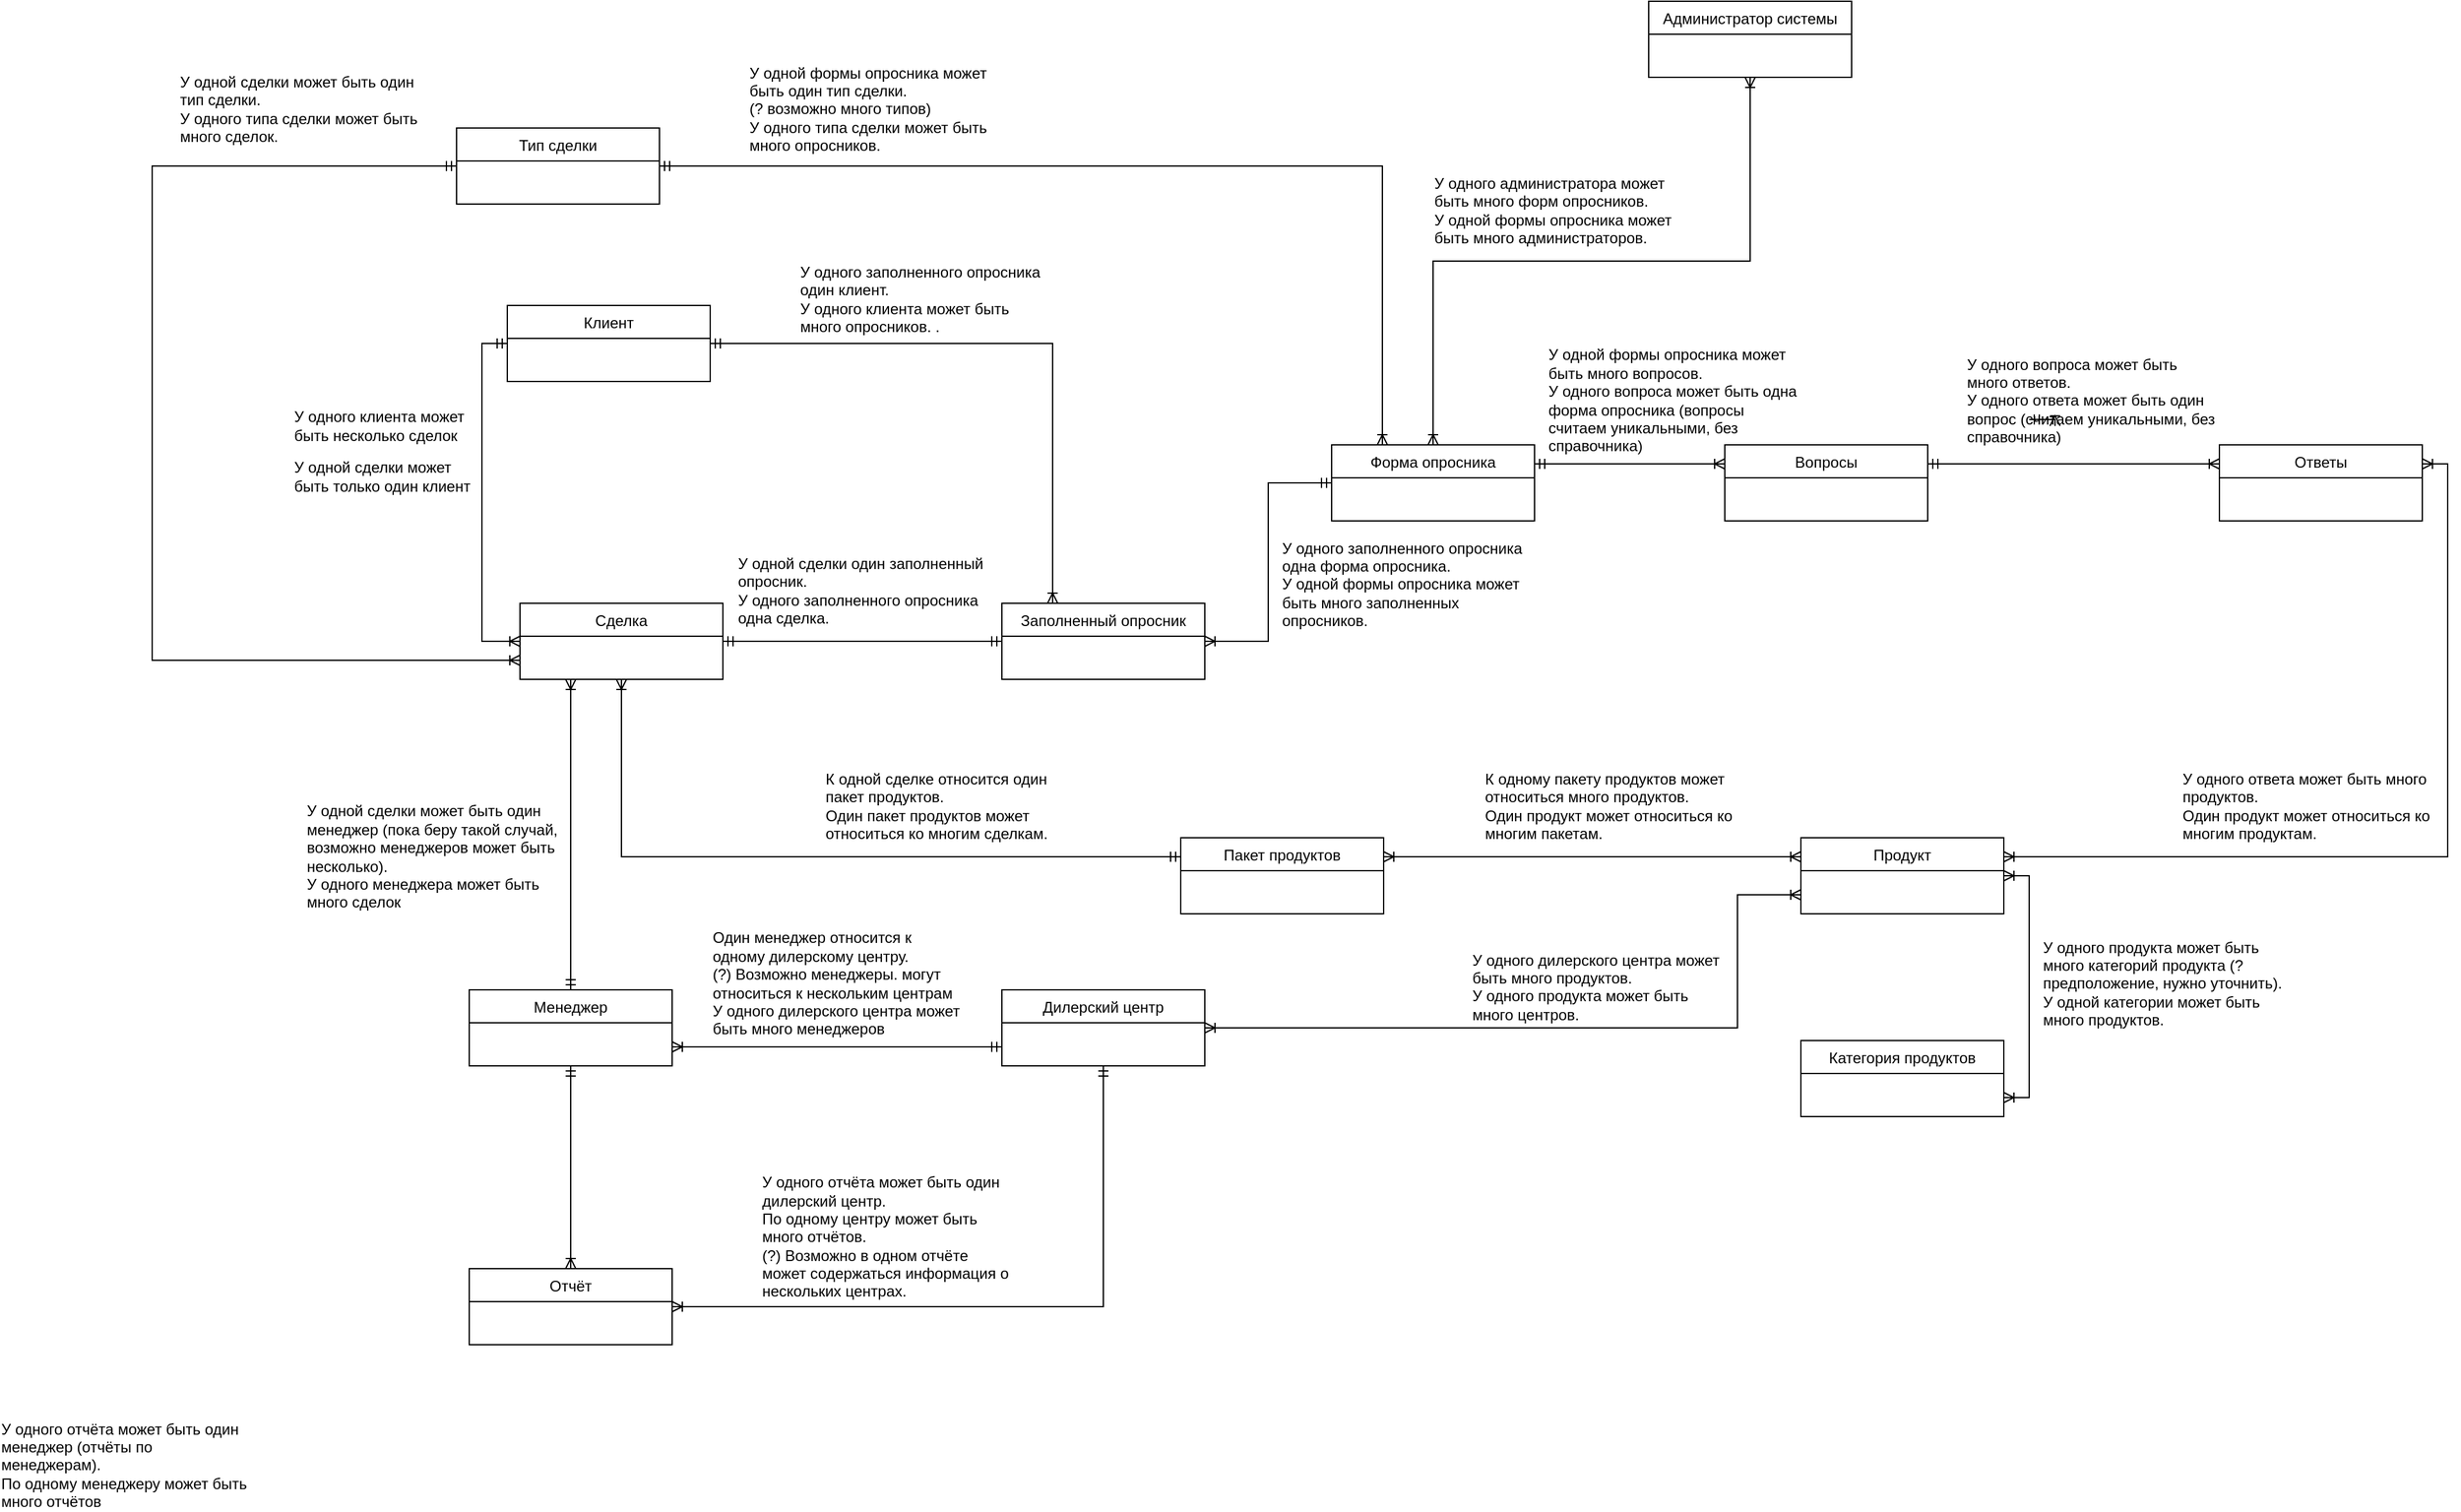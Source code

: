 <mxfile version="20.8.4" type="github">
  <diagram id="C5RBs43oDa-KdzZeNtuy" name="Page-1">
    <mxGraphModel dx="2302" dy="788" grid="1" gridSize="10" guides="1" tooltips="1" connect="1" arrows="1" fold="1" page="1" pageScale="1" pageWidth="827" pageHeight="1169" math="0" shadow="0">
      <root>
        <mxCell id="WIyWlLk6GJQsqaUBKTNV-0" />
        <mxCell id="WIyWlLk6GJQsqaUBKTNV-1" parent="WIyWlLk6GJQsqaUBKTNV-0" />
        <mxCell id="G9nCzdTo4ISETFCfbKnU-3" value="Заполненный опросник" style="swimlane;fontStyle=0;align=center;verticalAlign=top;childLayout=stackLayout;horizontal=1;startSize=26;horizontalStack=0;resizeParent=1;resizeLast=0;collapsible=1;marginBottom=0;rounded=0;shadow=0;strokeWidth=1;" vertex="1" parent="WIyWlLk6GJQsqaUBKTNV-1">
          <mxGeometry x="740" y="1275" width="160" height="60" as="geometry">
            <mxRectangle x="340" y="380" width="170" height="26" as="alternateBounds" />
          </mxGeometry>
        </mxCell>
        <mxCell id="G9nCzdTo4ISETFCfbKnU-27" style="edgeStyle=orthogonalEdgeStyle;rounded=0;orthogonalLoop=1;jettySize=auto;html=1;exitX=0;exitY=0.5;exitDx=0;exitDy=0;entryX=1;entryY=0.5;entryDx=0;entryDy=0;startArrow=ERmandOne;startFill=0;endArrow=ERoneToMany;endFill=0;" edge="1" parent="WIyWlLk6GJQsqaUBKTNV-1" source="G9nCzdTo4ISETFCfbKnU-4" target="G9nCzdTo4ISETFCfbKnU-3">
          <mxGeometry relative="1" as="geometry" />
        </mxCell>
        <mxCell id="G9nCzdTo4ISETFCfbKnU-31" style="edgeStyle=orthogonalEdgeStyle;rounded=0;orthogonalLoop=1;jettySize=auto;html=1;exitX=1;exitY=0.25;exitDx=0;exitDy=0;entryX=0;entryY=0.25;entryDx=0;entryDy=0;startArrow=ERmandOne;startFill=0;endArrow=ERoneToMany;endFill=0;" edge="1" parent="WIyWlLk6GJQsqaUBKTNV-1" source="G9nCzdTo4ISETFCfbKnU-4" target="G9nCzdTo4ISETFCfbKnU-29">
          <mxGeometry relative="1" as="geometry" />
        </mxCell>
        <mxCell id="G9nCzdTo4ISETFCfbKnU-4" value="Форма опросника" style="swimlane;fontStyle=0;align=center;verticalAlign=top;childLayout=stackLayout;horizontal=1;startSize=26;horizontalStack=0;resizeParent=1;resizeLast=0;collapsible=1;marginBottom=0;rounded=0;shadow=0;strokeWidth=1;" vertex="1" parent="WIyWlLk6GJQsqaUBKTNV-1">
          <mxGeometry x="1000" y="1150" width="160" height="60" as="geometry">
            <mxRectangle x="340" y="380" width="170" height="26" as="alternateBounds" />
          </mxGeometry>
        </mxCell>
        <mxCell id="G9nCzdTo4ISETFCfbKnU-15" style="edgeStyle=orthogonalEdgeStyle;rounded=0;orthogonalLoop=1;jettySize=auto;html=1;exitX=0;exitY=0.5;exitDx=0;exitDy=0;entryX=0;entryY=0.75;entryDx=0;entryDy=0;startArrow=ERmandOne;startFill=0;endArrow=ERoneToMany;endFill=0;" edge="1" parent="WIyWlLk6GJQsqaUBKTNV-1" source="G9nCzdTo4ISETFCfbKnU-5" target="G9nCzdTo4ISETFCfbKnU-9">
          <mxGeometry relative="1" as="geometry">
            <Array as="points">
              <mxPoint x="120" y="930" />
              <mxPoint x="70" y="930" />
              <mxPoint x="70" y="1320" />
            </Array>
          </mxGeometry>
        </mxCell>
        <mxCell id="G9nCzdTo4ISETFCfbKnU-60" style="edgeStyle=orthogonalEdgeStyle;rounded=0;orthogonalLoop=1;jettySize=auto;html=1;exitX=1;exitY=0.5;exitDx=0;exitDy=0;entryX=0.25;entryY=0;entryDx=0;entryDy=0;startArrow=ERmandOne;startFill=0;endArrow=ERoneToMany;endFill=0;" edge="1" parent="WIyWlLk6GJQsqaUBKTNV-1" source="G9nCzdTo4ISETFCfbKnU-5" target="G9nCzdTo4ISETFCfbKnU-4">
          <mxGeometry relative="1" as="geometry" />
        </mxCell>
        <mxCell id="G9nCzdTo4ISETFCfbKnU-5" value="Тип сделки" style="swimlane;fontStyle=0;align=center;verticalAlign=top;childLayout=stackLayout;horizontal=1;startSize=26;horizontalStack=0;resizeParent=1;resizeLast=0;collapsible=1;marginBottom=0;rounded=0;shadow=0;strokeWidth=1;" vertex="1" parent="WIyWlLk6GJQsqaUBKTNV-1">
          <mxGeometry x="310" y="900" width="160" height="60" as="geometry">
            <mxRectangle x="340" y="380" width="170" height="26" as="alternateBounds" />
          </mxGeometry>
        </mxCell>
        <mxCell id="G9nCzdTo4ISETFCfbKnU-10" value="" style="edgeStyle=orthogonalEdgeStyle;rounded=0;orthogonalLoop=1;jettySize=auto;html=1;exitX=0;exitY=0.5;exitDx=0;exitDy=0;entryX=0;entryY=0.5;entryDx=0;entryDy=0;startArrow=ERmandOne;startFill=0;endArrow=ERoneToMany;endFill=0;labelPosition=left;verticalLabelPosition=middle;align=right;verticalAlign=middle;" edge="1" parent="WIyWlLk6GJQsqaUBKTNV-1" source="G9nCzdTo4ISETFCfbKnU-6" target="G9nCzdTo4ISETFCfbKnU-9">
          <mxGeometry x="0.005" relative="1" as="geometry">
            <mxPoint as="offset" />
          </mxGeometry>
        </mxCell>
        <mxCell id="G9nCzdTo4ISETFCfbKnU-24" style="edgeStyle=orthogonalEdgeStyle;rounded=0;orthogonalLoop=1;jettySize=auto;html=1;exitX=1;exitY=0.5;exitDx=0;exitDy=0;entryX=0.25;entryY=0;entryDx=0;entryDy=0;startArrow=ERmandOne;startFill=0;endArrow=ERoneToMany;endFill=0;" edge="1" parent="WIyWlLk6GJQsqaUBKTNV-1" source="G9nCzdTo4ISETFCfbKnU-6" target="G9nCzdTo4ISETFCfbKnU-3">
          <mxGeometry relative="1" as="geometry" />
        </mxCell>
        <mxCell id="G9nCzdTo4ISETFCfbKnU-6" value="Клиент" style="swimlane;fontStyle=0;align=center;verticalAlign=top;childLayout=stackLayout;horizontal=1;startSize=26;horizontalStack=0;resizeParent=1;resizeLast=0;collapsible=1;marginBottom=0;rounded=0;shadow=0;strokeWidth=1;" vertex="1" parent="WIyWlLk6GJQsqaUBKTNV-1">
          <mxGeometry x="350" y="1040" width="160" height="60" as="geometry">
            <mxRectangle x="340" y="380" width="170" height="26" as="alternateBounds" />
          </mxGeometry>
        </mxCell>
        <mxCell id="G9nCzdTo4ISETFCfbKnU-17" style="edgeStyle=orthogonalEdgeStyle;rounded=0;orthogonalLoop=1;jettySize=auto;html=1;exitX=0.5;exitY=0;exitDx=0;exitDy=0;entryX=0.25;entryY=1;entryDx=0;entryDy=0;startArrow=ERmandOne;startFill=0;endArrow=ERoneToMany;endFill=0;" edge="1" parent="WIyWlLk6GJQsqaUBKTNV-1" source="G9nCzdTo4ISETFCfbKnU-7" target="G9nCzdTo4ISETFCfbKnU-9">
          <mxGeometry relative="1" as="geometry" />
        </mxCell>
        <mxCell id="G9nCzdTo4ISETFCfbKnU-7" value="Менеджер" style="swimlane;fontStyle=0;align=center;verticalAlign=top;childLayout=stackLayout;horizontal=1;startSize=26;horizontalStack=0;resizeParent=1;resizeLast=0;collapsible=1;marginBottom=0;rounded=0;shadow=0;strokeWidth=1;" vertex="1" parent="WIyWlLk6GJQsqaUBKTNV-1">
          <mxGeometry x="320" y="1580" width="160" height="60" as="geometry">
            <mxRectangle x="340" y="380" width="170" height="26" as="alternateBounds" />
          </mxGeometry>
        </mxCell>
        <mxCell id="G9nCzdTo4ISETFCfbKnU-20" style="edgeStyle=orthogonalEdgeStyle;rounded=0;orthogonalLoop=1;jettySize=auto;html=1;exitX=0;exitY=0.75;exitDx=0;exitDy=0;entryX=1;entryY=0.75;entryDx=0;entryDy=0;startArrow=ERmandOne;startFill=0;endArrow=ERoneToMany;endFill=0;" edge="1" parent="WIyWlLk6GJQsqaUBKTNV-1" source="G9nCzdTo4ISETFCfbKnU-8" target="G9nCzdTo4ISETFCfbKnU-7">
          <mxGeometry relative="1" as="geometry" />
        </mxCell>
        <mxCell id="G9nCzdTo4ISETFCfbKnU-65" style="edgeStyle=orthogonalEdgeStyle;rounded=0;orthogonalLoop=1;jettySize=auto;html=1;exitX=1;exitY=0.5;exitDx=0;exitDy=0;entryX=0;entryY=0.75;entryDx=0;entryDy=0;startArrow=ERoneToMany;startFill=0;endArrow=ERoneToMany;endFill=0;" edge="1" parent="WIyWlLk6GJQsqaUBKTNV-1" source="G9nCzdTo4ISETFCfbKnU-8" target="G9nCzdTo4ISETFCfbKnU-36">
          <mxGeometry relative="1" as="geometry">
            <Array as="points">
              <mxPoint x="1320" y="1610" />
              <mxPoint x="1320" y="1505" />
            </Array>
          </mxGeometry>
        </mxCell>
        <mxCell id="G9nCzdTo4ISETFCfbKnU-8" value="Дилерский центр" style="swimlane;fontStyle=0;align=center;verticalAlign=top;childLayout=stackLayout;horizontal=1;startSize=26;horizontalStack=0;resizeParent=1;resizeLast=0;collapsible=1;marginBottom=0;rounded=0;shadow=0;strokeWidth=1;" vertex="1" parent="WIyWlLk6GJQsqaUBKTNV-1">
          <mxGeometry x="740" y="1580" width="160" height="60" as="geometry">
            <mxRectangle x="340" y="380" width="170" height="26" as="alternateBounds" />
          </mxGeometry>
        </mxCell>
        <mxCell id="G9nCzdTo4ISETFCfbKnU-23" style="edgeStyle=orthogonalEdgeStyle;rounded=0;orthogonalLoop=1;jettySize=auto;html=1;exitX=1;exitY=0.5;exitDx=0;exitDy=0;entryX=0;entryY=0.5;entryDx=0;entryDy=0;startArrow=ERmandOne;startFill=0;endArrow=ERmandOne;endFill=0;" edge="1" parent="WIyWlLk6GJQsqaUBKTNV-1" source="G9nCzdTo4ISETFCfbKnU-9" target="G9nCzdTo4ISETFCfbKnU-3">
          <mxGeometry relative="1" as="geometry" />
        </mxCell>
        <mxCell id="G9nCzdTo4ISETFCfbKnU-46" style="edgeStyle=orthogonalEdgeStyle;rounded=0;orthogonalLoop=1;jettySize=auto;html=1;exitX=0.5;exitY=1;exitDx=0;exitDy=0;entryX=0;entryY=0.25;entryDx=0;entryDy=0;startArrow=ERoneToMany;startFill=0;endArrow=ERmandOne;endFill=0;" edge="1" parent="WIyWlLk6GJQsqaUBKTNV-1" source="G9nCzdTo4ISETFCfbKnU-9" target="G9nCzdTo4ISETFCfbKnU-41">
          <mxGeometry relative="1" as="geometry" />
        </mxCell>
        <mxCell id="G9nCzdTo4ISETFCfbKnU-9" value="Сделка" style="swimlane;fontStyle=0;align=center;verticalAlign=top;childLayout=stackLayout;horizontal=1;startSize=26;horizontalStack=0;resizeParent=1;resizeLast=0;collapsible=1;marginBottom=0;rounded=0;shadow=0;strokeWidth=1;" vertex="1" parent="WIyWlLk6GJQsqaUBKTNV-1">
          <mxGeometry x="360" y="1275" width="160" height="60" as="geometry">
            <mxRectangle x="340" y="380" width="170" height="26" as="alternateBounds" />
          </mxGeometry>
        </mxCell>
        <mxCell id="G9nCzdTo4ISETFCfbKnU-11" value="У одного клиента может быть несколько сделок" style="text;html=1;strokeColor=none;fillColor=none;align=left;verticalAlign=middle;whiteSpace=wrap;rounded=0;container=1;" vertex="1" parent="WIyWlLk6GJQsqaUBKTNV-1">
          <mxGeometry x="180" y="1120" width="150" height="30" as="geometry" />
        </mxCell>
        <mxCell id="G9nCzdTo4ISETFCfbKnU-12" value="У одной сделки может быть только один клиент&amp;nbsp;" style="text;html=1;strokeColor=none;fillColor=none;align=left;verticalAlign=middle;whiteSpace=wrap;rounded=0;" vertex="1" parent="WIyWlLk6GJQsqaUBKTNV-1">
          <mxGeometry x="180" y="1160" width="150" height="30" as="geometry" />
        </mxCell>
        <mxCell id="G9nCzdTo4ISETFCfbKnU-13" value="У одной сделки может быть один тип сделки.&amp;nbsp;&lt;br&gt;У одного типа сделки может быть много сделок.&amp;nbsp;" style="text;html=1;strokeColor=none;fillColor=none;align=left;verticalAlign=middle;whiteSpace=wrap;rounded=0;" vertex="1" parent="WIyWlLk6GJQsqaUBKTNV-1">
          <mxGeometry x="90" y="870" width="200" height="30" as="geometry" />
        </mxCell>
        <mxCell id="G9nCzdTo4ISETFCfbKnU-16" value="У одной сделки может быть один менеджер (пока беру такой случай, возможно менеджеров может быть несколько).&amp;nbsp;&lt;br&gt;У одного менеджера может быть много сделок" style="text;html=1;strokeColor=none;fillColor=none;align=left;verticalAlign=middle;whiteSpace=wrap;rounded=0;" vertex="1" parent="WIyWlLk6GJQsqaUBKTNV-1">
          <mxGeometry x="190" y="1460" width="200" height="30" as="geometry" />
        </mxCell>
        <mxCell id="G9nCzdTo4ISETFCfbKnU-18" value="Один менеджер относится к одному дилерскому центру.&lt;br&gt;(?) Возможно менеджеры. могут относиться к нескольким центрам&lt;br&gt;У одного дилерского центра может быть много менеджеров" style="text;html=1;strokeColor=none;fillColor=none;align=left;verticalAlign=middle;whiteSpace=wrap;rounded=0;" vertex="1" parent="WIyWlLk6GJQsqaUBKTNV-1">
          <mxGeometry x="510" y="1560" width="200" height="30" as="geometry" />
        </mxCell>
        <mxCell id="G9nCzdTo4ISETFCfbKnU-21" value="У одной сделки один заполненный опросник.&amp;nbsp;&lt;br&gt;У одного заполненного опросника одна сделка.&lt;br&gt;" style="text;html=1;strokeColor=none;fillColor=none;align=left;verticalAlign=middle;whiteSpace=wrap;rounded=0;" vertex="1" parent="WIyWlLk6GJQsqaUBKTNV-1">
          <mxGeometry x="530" y="1250" width="200" height="30" as="geometry" />
        </mxCell>
        <mxCell id="G9nCzdTo4ISETFCfbKnU-22" value="&lt;div style=&quot;text-align: left;&quot;&gt;У одного заполненного опросника один клиент.&amp;nbsp;&lt;/div&gt;&lt;div style=&quot;text-align: left;&quot;&gt;У одного клиента может быть много опросников. .&lt;/div&gt;" style="text;html=1;strokeColor=none;fillColor=none;align=center;verticalAlign=middle;whiteSpace=wrap;rounded=0;" vertex="1" parent="WIyWlLk6GJQsqaUBKTNV-1">
          <mxGeometry x="580" y="1020" width="200" height="30" as="geometry" />
        </mxCell>
        <mxCell id="G9nCzdTo4ISETFCfbKnU-28" value="&lt;div style=&quot;text-align: left;&quot;&gt;У одного заполненного опросника одна форма опросника.&amp;nbsp;&lt;/div&gt;&lt;div style=&quot;text-align: left;&quot;&gt;У одной формы опросника может быть много заполненных опросников.&amp;nbsp;&lt;/div&gt;" style="text;html=1;strokeColor=none;fillColor=none;align=center;verticalAlign=middle;whiteSpace=wrap;rounded=0;" vertex="1" parent="WIyWlLk6GJQsqaUBKTNV-1">
          <mxGeometry x="960" y="1245" width="200" height="30" as="geometry" />
        </mxCell>
        <mxCell id="G9nCzdTo4ISETFCfbKnU-34" style="edgeStyle=orthogonalEdgeStyle;rounded=0;orthogonalLoop=1;jettySize=auto;html=1;exitX=1;exitY=0.25;exitDx=0;exitDy=0;entryX=0;entryY=0.25;entryDx=0;entryDy=0;startArrow=ERmandOne;startFill=0;endArrow=ERoneToMany;endFill=0;" edge="1" parent="WIyWlLk6GJQsqaUBKTNV-1" source="G9nCzdTo4ISETFCfbKnU-29" target="G9nCzdTo4ISETFCfbKnU-32">
          <mxGeometry relative="1" as="geometry" />
        </mxCell>
        <mxCell id="G9nCzdTo4ISETFCfbKnU-29" value="Вопросы" style="swimlane;fontStyle=0;align=center;verticalAlign=top;childLayout=stackLayout;horizontal=1;startSize=26;horizontalStack=0;resizeParent=1;resizeLast=0;collapsible=1;marginBottom=0;rounded=0;shadow=0;strokeWidth=1;" vertex="1" parent="WIyWlLk6GJQsqaUBKTNV-1">
          <mxGeometry x="1310" y="1150" width="160" height="60" as="geometry">
            <mxRectangle x="340" y="380" width="170" height="26" as="alternateBounds" />
          </mxGeometry>
        </mxCell>
        <mxCell id="G9nCzdTo4ISETFCfbKnU-30" value="&lt;div style=&quot;text-align: left;&quot;&gt;У одной формы опросника может быть много вопросов.&amp;nbsp;&lt;/div&gt;&lt;div style=&quot;text-align: left;&quot;&gt;У одного вопроса может быть одна форма опросника (вопросы считаем уникальными, без справочника)&lt;/div&gt;" style="text;html=1;strokeColor=none;fillColor=none;align=center;verticalAlign=middle;whiteSpace=wrap;rounded=0;" vertex="1" parent="WIyWlLk6GJQsqaUBKTNV-1">
          <mxGeometry x="1170" y="1100" width="200" height="30" as="geometry" />
        </mxCell>
        <mxCell id="G9nCzdTo4ISETFCfbKnU-37" style="edgeStyle=orthogonalEdgeStyle;rounded=0;orthogonalLoop=1;jettySize=auto;html=1;exitX=1;exitY=0.25;exitDx=0;exitDy=0;entryX=1;entryY=0.25;entryDx=0;entryDy=0;startArrow=ERoneToMany;startFill=0;endArrow=ERoneToMany;endFill=0;" edge="1" parent="WIyWlLk6GJQsqaUBKTNV-1" source="G9nCzdTo4ISETFCfbKnU-32" target="G9nCzdTo4ISETFCfbKnU-36">
          <mxGeometry relative="1" as="geometry" />
        </mxCell>
        <mxCell id="G9nCzdTo4ISETFCfbKnU-32" value="Ответы" style="swimlane;fontStyle=0;align=center;verticalAlign=top;childLayout=stackLayout;horizontal=1;startSize=26;horizontalStack=0;resizeParent=1;resizeLast=0;collapsible=1;marginBottom=0;rounded=0;shadow=0;strokeWidth=1;" vertex="1" parent="WIyWlLk6GJQsqaUBKTNV-1">
          <mxGeometry x="1700" y="1150" width="160" height="60" as="geometry">
            <mxRectangle x="340" y="380" width="170" height="26" as="alternateBounds" />
          </mxGeometry>
        </mxCell>
        <mxCell id="G9nCzdTo4ISETFCfbKnU-33" value="&lt;div style=&quot;text-align: left;&quot;&gt;У одного вопроса может быть много ответов.&amp;nbsp;&lt;/div&gt;&lt;div style=&quot;text-align: left;&quot;&gt;У одного ответа может быть один вопрос (считаем уникальными, без справочника)&lt;/div&gt;" style="text;html=1;strokeColor=none;fillColor=none;align=center;verticalAlign=middle;whiteSpace=wrap;rounded=0;" vertex="1" parent="WIyWlLk6GJQsqaUBKTNV-1">
          <mxGeometry x="1500" y="1100" width="200" height="30" as="geometry" />
        </mxCell>
        <mxCell id="G9nCzdTo4ISETFCfbKnU-35" value="&lt;div style=&quot;text-align: left;&quot;&gt;У одного ответа может быть много продуктов.&lt;/div&gt;&lt;div style=&quot;text-align: left;&quot;&gt;Один продукт может относиться ко многим продуктам.&amp;nbsp;&lt;/div&gt;" style="text;html=1;strokeColor=none;fillColor=none;align=center;verticalAlign=middle;whiteSpace=wrap;rounded=0;" vertex="1" parent="WIyWlLk6GJQsqaUBKTNV-1">
          <mxGeometry x="1670" y="1420" width="200" height="30" as="geometry" />
        </mxCell>
        <mxCell id="G9nCzdTo4ISETFCfbKnU-40" style="edgeStyle=orthogonalEdgeStyle;rounded=0;orthogonalLoop=1;jettySize=auto;html=1;exitX=1;exitY=0.5;exitDx=0;exitDy=0;entryX=1;entryY=0.75;entryDx=0;entryDy=0;startArrow=ERoneToMany;startFill=0;endArrow=ERoneToMany;endFill=0;" edge="1" parent="WIyWlLk6GJQsqaUBKTNV-1" source="G9nCzdTo4ISETFCfbKnU-36" target="G9nCzdTo4ISETFCfbKnU-38">
          <mxGeometry relative="1" as="geometry" />
        </mxCell>
        <mxCell id="G9nCzdTo4ISETFCfbKnU-36" value="Продукт" style="swimlane;fontStyle=0;align=center;verticalAlign=top;childLayout=stackLayout;horizontal=1;startSize=26;horizontalStack=0;resizeParent=1;resizeLast=0;collapsible=1;marginBottom=0;rounded=0;shadow=0;strokeWidth=1;" vertex="1" parent="WIyWlLk6GJQsqaUBKTNV-1">
          <mxGeometry x="1370" y="1460" width="160" height="60" as="geometry">
            <mxRectangle x="340" y="380" width="170" height="26" as="alternateBounds" />
          </mxGeometry>
        </mxCell>
        <mxCell id="G9nCzdTo4ISETFCfbKnU-38" value="Категория продуктов" style="swimlane;fontStyle=0;align=center;verticalAlign=top;childLayout=stackLayout;horizontal=1;startSize=26;horizontalStack=0;resizeParent=1;resizeLast=0;collapsible=1;marginBottom=0;rounded=0;shadow=0;strokeWidth=1;" vertex="1" parent="WIyWlLk6GJQsqaUBKTNV-1">
          <mxGeometry x="1370" y="1620" width="160" height="60" as="geometry">
            <mxRectangle x="340" y="380" width="170" height="26" as="alternateBounds" />
          </mxGeometry>
        </mxCell>
        <mxCell id="G9nCzdTo4ISETFCfbKnU-39" value="&lt;div style=&quot;text-align: left;&quot;&gt;У одного продукта может быть много категорий продукта (? предположение, нужно уточнить).&amp;nbsp;&lt;/div&gt;&lt;div style=&quot;text-align: left;&quot;&gt;У одной категории может быть много продуктов.&amp;nbsp;&lt;/div&gt;" style="text;html=1;strokeColor=none;fillColor=none;align=center;verticalAlign=middle;whiteSpace=wrap;rounded=0;" vertex="1" parent="WIyWlLk6GJQsqaUBKTNV-1">
          <mxGeometry x="1560" y="1560" width="200" height="30" as="geometry" />
        </mxCell>
        <mxCell id="G9nCzdTo4ISETFCfbKnU-44" style="edgeStyle=orthogonalEdgeStyle;rounded=0;orthogonalLoop=1;jettySize=auto;html=1;exitX=1;exitY=0.25;exitDx=0;exitDy=0;entryX=0;entryY=0.25;entryDx=0;entryDy=0;startArrow=ERoneToMany;startFill=0;endArrow=ERoneToMany;endFill=0;" edge="1" parent="WIyWlLk6GJQsqaUBKTNV-1" source="G9nCzdTo4ISETFCfbKnU-41" target="G9nCzdTo4ISETFCfbKnU-36">
          <mxGeometry relative="1" as="geometry" />
        </mxCell>
        <mxCell id="G9nCzdTo4ISETFCfbKnU-41" value="Пакет продуктов" style="swimlane;fontStyle=0;align=center;verticalAlign=top;childLayout=stackLayout;horizontal=1;startSize=26;horizontalStack=0;resizeParent=1;resizeLast=0;collapsible=1;marginBottom=0;rounded=0;shadow=0;strokeWidth=1;" vertex="1" parent="WIyWlLk6GJQsqaUBKTNV-1">
          <mxGeometry x="881" y="1460" width="160" height="60" as="geometry">
            <mxRectangle x="340" y="380" width="170" height="26" as="alternateBounds" />
          </mxGeometry>
        </mxCell>
        <mxCell id="G9nCzdTo4ISETFCfbKnU-43" value="&lt;div style=&quot;text-align: left;&quot;&gt;К одному пакету продуктов может относиться много продуктов.&amp;nbsp;&lt;/div&gt;&lt;div style=&quot;text-align: left;&quot;&gt;Один продукт может относиться ко многим пакетам.&lt;/div&gt;" style="text;html=1;strokeColor=none;fillColor=none;align=center;verticalAlign=middle;whiteSpace=wrap;rounded=0;" vertex="1" parent="WIyWlLk6GJQsqaUBKTNV-1">
          <mxGeometry x="1120" y="1420" width="200" height="30" as="geometry" />
        </mxCell>
        <mxCell id="G9nCzdTo4ISETFCfbKnU-45" value="&lt;div style=&quot;text-align: left;&quot;&gt;К одной сделке относится один пакет продуктов.&amp;nbsp;&lt;/div&gt;&lt;div style=&quot;text-align: left;&quot;&gt;Один пакет продуктов может относиться ко многим сделкам.&amp;nbsp;&lt;/div&gt;" style="text;html=1;strokeColor=none;fillColor=none;align=center;verticalAlign=middle;whiteSpace=wrap;rounded=0;" vertex="1" parent="WIyWlLk6GJQsqaUBKTNV-1">
          <mxGeometry x="600" y="1420" width="200" height="30" as="geometry" />
        </mxCell>
        <mxCell id="G9nCzdTo4ISETFCfbKnU-51" style="edgeStyle=orthogonalEdgeStyle;rounded=0;orthogonalLoop=1;jettySize=auto;html=1;exitX=0.5;exitY=0;exitDx=0;exitDy=0;entryX=0.5;entryY=1;entryDx=0;entryDy=0;startArrow=ERoneToMany;startFill=0;endArrow=ERmandOne;endFill=0;" edge="1" parent="WIyWlLk6GJQsqaUBKTNV-1" source="G9nCzdTo4ISETFCfbKnU-47" target="G9nCzdTo4ISETFCfbKnU-7">
          <mxGeometry relative="1" as="geometry" />
        </mxCell>
        <mxCell id="G9nCzdTo4ISETFCfbKnU-52" style="edgeStyle=orthogonalEdgeStyle;rounded=0;orthogonalLoop=1;jettySize=auto;html=1;exitX=1;exitY=0.5;exitDx=0;exitDy=0;entryX=0.5;entryY=1;entryDx=0;entryDy=0;startArrow=ERoneToMany;startFill=0;endArrow=ERmandOne;endFill=0;" edge="1" parent="WIyWlLk6GJQsqaUBKTNV-1" source="G9nCzdTo4ISETFCfbKnU-47" target="G9nCzdTo4ISETFCfbKnU-8">
          <mxGeometry relative="1" as="geometry" />
        </mxCell>
        <mxCell id="G9nCzdTo4ISETFCfbKnU-47" value="Отчёт" style="swimlane;fontStyle=0;align=center;verticalAlign=top;childLayout=stackLayout;horizontal=1;startSize=26;horizontalStack=0;resizeParent=1;resizeLast=0;collapsible=1;marginBottom=0;rounded=0;shadow=0;strokeWidth=1;" vertex="1" parent="WIyWlLk6GJQsqaUBKTNV-1">
          <mxGeometry x="320" y="1800" width="160" height="60" as="geometry">
            <mxRectangle x="340" y="380" width="170" height="26" as="alternateBounds" />
          </mxGeometry>
        </mxCell>
        <mxCell id="G9nCzdTo4ISETFCfbKnU-48" value="&lt;div style=&quot;text-align: left;&quot;&gt;У одного отчёта может быть один менеджер (отчёты по менеджерам).&amp;nbsp;&lt;/div&gt;&lt;div style=&quot;text-align: left;&quot;&gt;По одному менеджеру может быть много отчётов&lt;/div&gt;" style="text;html=1;strokeColor=none;fillColor=none;align=center;verticalAlign=middle;whiteSpace=wrap;rounded=0;" vertex="1" parent="WIyWlLk6GJQsqaUBKTNV-1">
          <mxGeometry x="-50" y="1940" width="200" height="30" as="geometry" />
        </mxCell>
        <mxCell id="G9nCzdTo4ISETFCfbKnU-49" value="&lt;div style=&quot;text-align: left;&quot;&gt;У одного отчёта может быть один дилерский центр.&amp;nbsp;&lt;/div&gt;&lt;div style=&quot;text-align: left;&quot;&gt;По одному центру может быть много отчётов.&amp;nbsp;&lt;/div&gt;&lt;div style=&quot;text-align: left;&quot;&gt;(?) Возможно в одном отчёте может содержаться информация о нескольких центрах.&amp;nbsp;&lt;/div&gt;" style="text;html=1;strokeColor=none;fillColor=none;align=center;verticalAlign=middle;whiteSpace=wrap;rounded=0;" vertex="1" parent="WIyWlLk6GJQsqaUBKTNV-1">
          <mxGeometry x="550" y="1760" width="200" height="30" as="geometry" />
        </mxCell>
        <mxCell id="G9nCzdTo4ISETFCfbKnU-54" style="edgeStyle=orthogonalEdgeStyle;rounded=0;orthogonalLoop=1;jettySize=auto;html=1;exitX=0.5;exitY=1;exitDx=0;exitDy=0;entryX=0.5;entryY=0;entryDx=0;entryDy=0;startArrow=ERoneToMany;startFill=0;endArrow=ERoneToMany;endFill=0;" edge="1" parent="WIyWlLk6GJQsqaUBKTNV-1" source="G9nCzdTo4ISETFCfbKnU-53" target="G9nCzdTo4ISETFCfbKnU-4">
          <mxGeometry relative="1" as="geometry" />
        </mxCell>
        <mxCell id="G9nCzdTo4ISETFCfbKnU-53" value="Администратор системы" style="swimlane;fontStyle=0;align=center;verticalAlign=top;childLayout=stackLayout;horizontal=1;startSize=26;horizontalStack=0;resizeParent=1;resizeLast=0;collapsible=1;marginBottom=0;rounded=0;shadow=0;strokeWidth=1;" vertex="1" parent="WIyWlLk6GJQsqaUBKTNV-1">
          <mxGeometry x="1250" y="800" width="160" height="60" as="geometry">
            <mxRectangle x="340" y="380" width="170" height="26" as="alternateBounds" />
          </mxGeometry>
        </mxCell>
        <mxCell id="G9nCzdTo4ISETFCfbKnU-55" value="&lt;div style=&quot;text-align: left;&quot;&gt;У одного администратора может быть много форм опросников.&amp;nbsp;&lt;/div&gt;&lt;div style=&quot;text-align: left;&quot;&gt;У одной формы опросника может быть много администраторов.&lt;/div&gt;" style="text;html=1;strokeColor=none;fillColor=none;align=center;verticalAlign=middle;whiteSpace=wrap;rounded=0;" vertex="1" parent="WIyWlLk6GJQsqaUBKTNV-1">
          <mxGeometry x="1080" y="950" width="200" height="30" as="geometry" />
        </mxCell>
        <mxCell id="G9nCzdTo4ISETFCfbKnU-57" value="&lt;div style=&quot;text-align: left;&quot;&gt;У одного дилерского центра может быть много продуктов.&amp;nbsp;&lt;/div&gt;&lt;div style=&quot;text-align: left;&quot;&gt;У одного продукта может быть много центров.&amp;nbsp;&lt;/div&gt;&lt;div style=&quot;text-align: left;&quot;&gt;&lt;br&gt;&lt;/div&gt;" style="text;html=1;strokeColor=none;fillColor=none;align=center;verticalAlign=middle;whiteSpace=wrap;rounded=0;" vertex="1" parent="WIyWlLk6GJQsqaUBKTNV-1">
          <mxGeometry x="1110" y="1570" width="200" height="30" as="geometry" />
        </mxCell>
        <mxCell id="G9nCzdTo4ISETFCfbKnU-59" value="&lt;div style=&quot;text-align: left;&quot;&gt;У одной формы опросника может быть один тип сделки.&amp;nbsp;&lt;/div&gt;&lt;div style=&quot;text-align: left;&quot;&gt;(? возможно много типов)&lt;/div&gt;&lt;div style=&quot;text-align: left;&quot;&gt;У одного типа сделки может быть много опросников.&lt;/div&gt;" style="text;html=1;strokeColor=none;fillColor=none;align=center;verticalAlign=middle;whiteSpace=wrap;rounded=0;" vertex="1" parent="WIyWlLk6GJQsqaUBKTNV-1">
          <mxGeometry x="540" y="870" width="200" height="30" as="geometry" />
        </mxCell>
        <mxCell id="G9nCzdTo4ISETFCfbKnU-64" style="edgeStyle=orthogonalEdgeStyle;rounded=0;orthogonalLoop=1;jettySize=auto;html=1;exitX=0.25;exitY=1;exitDx=0;exitDy=0;entryX=0.352;entryY=1.169;entryDx=0;entryDy=0;entryPerimeter=0;startArrow=ERmandOne;startFill=0;endArrow=ERoneToMany;endFill=0;" edge="1" parent="WIyWlLk6GJQsqaUBKTNV-1" source="G9nCzdTo4ISETFCfbKnU-33" target="G9nCzdTo4ISETFCfbKnU-33">
          <mxGeometry relative="1" as="geometry" />
        </mxCell>
      </root>
    </mxGraphModel>
  </diagram>
</mxfile>
